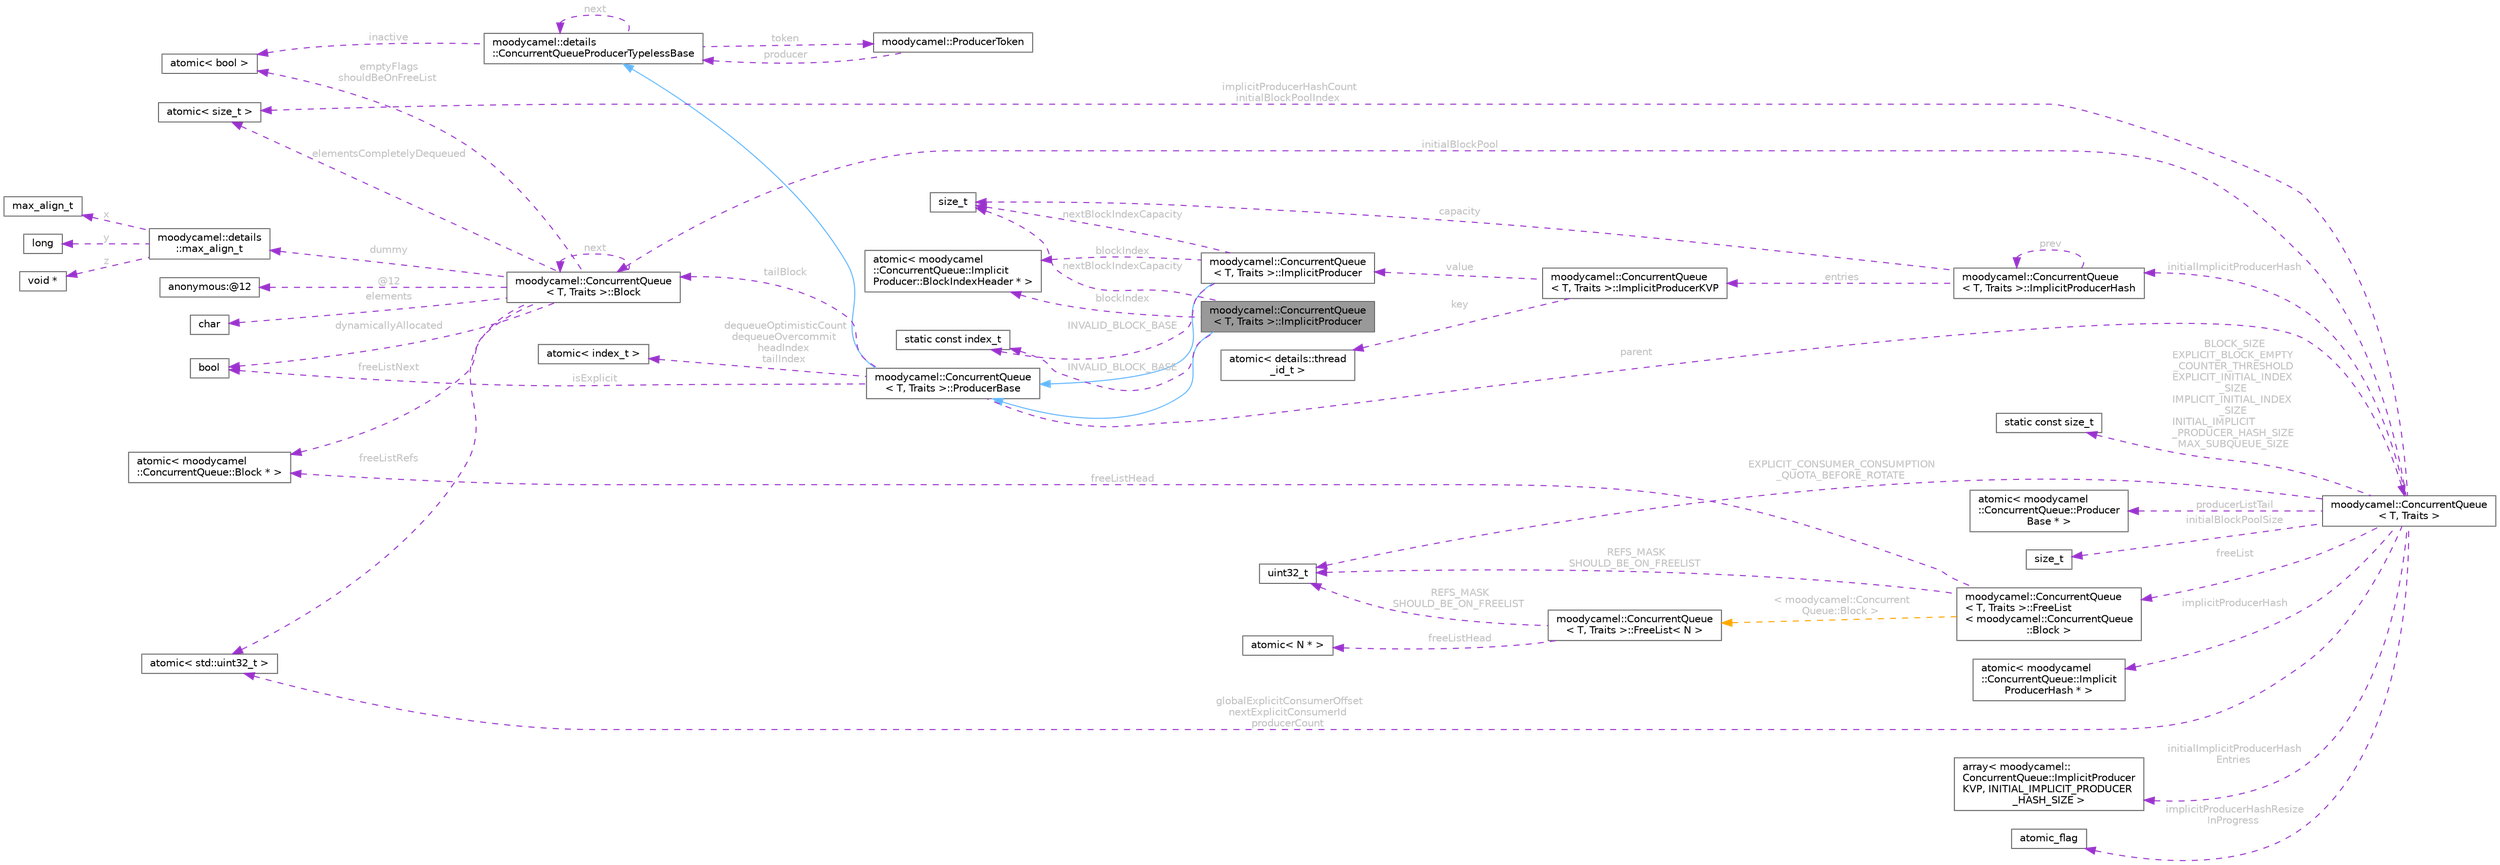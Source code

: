 digraph "moodycamel::ConcurrentQueue&lt; T, Traits &gt;::ImplicitProducer"
{
 // INTERACTIVE_SVG=YES
 // LATEX_PDF_SIZE
  bgcolor="transparent";
  edge [fontname=Helvetica,fontsize=10,labelfontname=Helvetica,labelfontsize=10];
  node [fontname=Helvetica,fontsize=10,shape=box,height=0.2,width=0.4];
  rankdir="LR";
  Node1 [id="Node000001",label="moodycamel::ConcurrentQueue\l\< T, Traits \>::ImplicitProducer",height=0.2,width=0.4,color="gray40", fillcolor="grey60", style="filled", fontcolor="black",tooltip=" "];
  Node2 -> Node1 [id="edge1_Node000001_Node000002",dir="back",color="steelblue1",style="solid",tooltip=" "];
  Node2 [id="Node000002",label="moodycamel::ConcurrentQueue\l\< T, Traits \>::ProducerBase",height=0.2,width=0.4,color="gray40", fillcolor="white", style="filled",URL="$d4/dea/structmoodycamel_1_1ConcurrentQueue_1_1ProducerBase.html",tooltip=" "];
  Node3 -> Node2 [id="edge2_Node000002_Node000003",dir="back",color="steelblue1",style="solid",tooltip=" "];
  Node3 [id="Node000003",label="moodycamel::details\l::ConcurrentQueueProducerTypelessBase",height=0.2,width=0.4,color="gray40", fillcolor="white", style="filled",URL="$d2/ddf/structmoodycamel_1_1details_1_1ConcurrentQueueProducerTypelessBase.html",tooltip=" "];
  Node3 -> Node3 [id="edge3_Node000003_Node000003",dir="back",color="darkorchid3",style="dashed",tooltip=" ",label=" next",fontcolor="grey" ];
  Node4 -> Node3 [id="edge4_Node000003_Node000004",dir="back",color="darkorchid3",style="dashed",tooltip=" ",label=" inactive",fontcolor="grey" ];
  Node4 [id="Node000004",label="atomic\< bool \>",height=0.2,width=0.4,color="gray40", fillcolor="white", style="filled",tooltip=" "];
  Node5 -> Node3 [id="edge5_Node000003_Node000005",dir="back",color="darkorchid3",style="dashed",tooltip=" ",label=" token",fontcolor="grey" ];
  Node5 [id="Node000005",label="moodycamel::ProducerToken",height=0.2,width=0.4,color="gray40", fillcolor="white", style="filled",URL="$d1/dbb/structmoodycamel_1_1ProducerToken.html",tooltip=" "];
  Node3 -> Node5 [id="edge6_Node000005_Node000003",dir="back",color="darkorchid3",style="dashed",tooltip=" ",label=" producer",fontcolor="grey" ];
  Node6 -> Node2 [id="edge7_Node000002_Node000006",dir="back",color="darkorchid3",style="dashed",tooltip=" ",label=" dequeueOptimisticCount\ndequeueOvercommit\nheadIndex\ntailIndex",fontcolor="grey" ];
  Node6 [id="Node000006",label="atomic\< index_t \>",height=0.2,width=0.4,color="gray40", fillcolor="white", style="filled",tooltip=" "];
  Node7 -> Node2 [id="edge8_Node000002_Node000007",dir="back",color="darkorchid3",style="dashed",tooltip=" ",label=" tailBlock",fontcolor="grey" ];
  Node7 [id="Node000007",label="moodycamel::ConcurrentQueue\l\< T, Traits \>::Block",height=0.2,width=0.4,color="gray40", fillcolor="white", style="filled",URL="$dc/dde/structmoodycamel_1_1ConcurrentQueue_1_1Block.html",tooltip=" "];
  Node8 -> Node7 [id="edge9_Node000007_Node000008",dir="back",color="darkorchid3",style="dashed",tooltip=" ",label=" elements",fontcolor="grey" ];
  Node8 [id="Node000008",label="char",height=0.2,width=0.4,color="gray40", fillcolor="white", style="filled",tooltip=" "];
  Node9 -> Node7 [id="edge10_Node000007_Node000009",dir="back",color="darkorchid3",style="dashed",tooltip=" ",label=" dummy",fontcolor="grey" ];
  Node9 [id="Node000009",label="moodycamel::details\l::max_align_t",height=0.2,width=0.4,color="gray40", fillcolor="white", style="filled",URL="$d9/d3b/unionmoodycamel_1_1details_1_1max__align__t.html",tooltip=" "];
  Node10 -> Node9 [id="edge11_Node000009_Node000010",dir="back",color="darkorchid3",style="dashed",tooltip=" ",label=" x",fontcolor="grey" ];
  Node10 [id="Node000010",label="max_align_t",height=0.2,width=0.4,color="gray40", fillcolor="white", style="filled",tooltip=" "];
  Node11 -> Node9 [id="edge12_Node000009_Node000011",dir="back",color="darkorchid3",style="dashed",tooltip=" ",label=" y",fontcolor="grey" ];
  Node11 [id="Node000011",label="long",height=0.2,width=0.4,color="gray40", fillcolor="white", style="filled",tooltip=" "];
  Node12 -> Node9 [id="edge13_Node000009_Node000012",dir="back",color="darkorchid3",style="dashed",tooltip=" ",label=" z",fontcolor="grey" ];
  Node12 [id="Node000012",label="void *",height=0.2,width=0.4,color="gray40", fillcolor="white", style="filled",tooltip=" "];
  Node13 -> Node7 [id="edge14_Node000007_Node000013",dir="back",color="darkorchid3",style="dashed",tooltip=" ",label=" @12",fontcolor="grey" ];
  Node13 [id="Node000013",label="anonymous:@12",height=0.2,width=0.4,color="gray40", fillcolor="white", style="filled",tooltip=" "];
  Node7 -> Node7 [id="edge15_Node000007_Node000007",dir="back",color="darkorchid3",style="dashed",tooltip=" ",label=" next",fontcolor="grey" ];
  Node14 -> Node7 [id="edge16_Node000007_Node000014",dir="back",color="darkorchid3",style="dashed",tooltip=" ",label=" elementsCompletelyDequeued",fontcolor="grey" ];
  Node14 [id="Node000014",label="atomic\< size_t \>",height=0.2,width=0.4,color="gray40", fillcolor="white", style="filled",tooltip=" "];
  Node4 -> Node7 [id="edge17_Node000007_Node000004",dir="back",color="darkorchid3",style="dashed",tooltip=" ",label=" emptyFlags\nshouldBeOnFreeList",fontcolor="grey" ];
  Node15 -> Node7 [id="edge18_Node000007_Node000015",dir="back",color="darkorchid3",style="dashed",tooltip=" ",label=" freeListRefs",fontcolor="grey" ];
  Node15 [id="Node000015",label="atomic\< std::uint32_t \>",height=0.2,width=0.4,color="gray40", fillcolor="white", style="filled",tooltip=" "];
  Node16 -> Node7 [id="edge19_Node000007_Node000016",dir="back",color="darkorchid3",style="dashed",tooltip=" ",label=" freeListNext",fontcolor="grey" ];
  Node16 [id="Node000016",label="atomic\< moodycamel\l::ConcurrentQueue::Block * \>",height=0.2,width=0.4,color="gray40", fillcolor="white", style="filled",tooltip=" "];
  Node17 -> Node7 [id="edge20_Node000007_Node000017",dir="back",color="darkorchid3",style="dashed",tooltip=" ",label=" dynamicallyAllocated",fontcolor="grey" ];
  Node17 [id="Node000017",label="bool",height=0.2,width=0.4,color="gray40", fillcolor="white", style="filled",tooltip=" "];
  Node17 -> Node2 [id="edge21_Node000002_Node000017",dir="back",color="darkorchid3",style="dashed",tooltip=" ",label=" isExplicit",fontcolor="grey" ];
  Node18 -> Node2 [id="edge22_Node000002_Node000018",dir="back",color="darkorchid3",style="dashed",tooltip=" ",label=" parent",fontcolor="grey" ];
  Node18 [id="Node000018",label="moodycamel::ConcurrentQueue\l\< T, Traits \>",height=0.2,width=0.4,color="gray40", fillcolor="white", style="filled",URL="$d8/dc8/classmoodycamel_1_1ConcurrentQueue.html",tooltip=" "];
  Node19 -> Node18 [id="edge23_Node000018_Node000019",dir="back",color="darkorchid3",style="dashed",tooltip=" ",label=" BLOCK_SIZE\nEXPLICIT_BLOCK_EMPTY\l_COUNTER_THRESHOLD\nEXPLICIT_INITIAL_INDEX\l_SIZE\nIMPLICIT_INITIAL_INDEX\l_SIZE\nINITIAL_IMPLICIT\l_PRODUCER_HASH_SIZE\nMAX_SUBQUEUE_SIZE",fontcolor="grey" ];
  Node19 [id="Node000019",label="static const size_t",height=0.2,width=0.4,color="gray40", fillcolor="white", style="filled",tooltip=" "];
  Node20 -> Node18 [id="edge24_Node000018_Node000020",dir="back",color="darkorchid3",style="dashed",tooltip=" ",label=" EXPLICIT_CONSUMER_CONSUMPTION\l_QUOTA_BEFORE_ROTATE",fontcolor="grey" ];
  Node20 [id="Node000020",label="uint32_t",height=0.2,width=0.4,color="gray40", fillcolor="white", style="filled",tooltip=" "];
  Node21 -> Node18 [id="edge25_Node000018_Node000021",dir="back",color="darkorchid3",style="dashed",tooltip=" ",label=" producerListTail",fontcolor="grey" ];
  Node21 [id="Node000021",label="atomic\< moodycamel\l::ConcurrentQueue::Producer\lBase * \>",height=0.2,width=0.4,color="gray40", fillcolor="white", style="filled",tooltip=" "];
  Node15 -> Node18 [id="edge26_Node000018_Node000015",dir="back",color="darkorchid3",style="dashed",tooltip=" ",label=" globalExplicitConsumerOffset\nnextExplicitConsumerId\nproducerCount",fontcolor="grey" ];
  Node14 -> Node18 [id="edge27_Node000018_Node000014",dir="back",color="darkorchid3",style="dashed",tooltip=" ",label=" implicitProducerHashCount\ninitialBlockPoolIndex",fontcolor="grey" ];
  Node7 -> Node18 [id="edge28_Node000018_Node000007",dir="back",color="darkorchid3",style="dashed",tooltip=" ",label=" initialBlockPool",fontcolor="grey" ];
  Node22 -> Node18 [id="edge29_Node000018_Node000022",dir="back",color="darkorchid3",style="dashed",tooltip=" ",label=" initialBlockPoolSize",fontcolor="grey" ];
  Node22 [id="Node000022",label="size_t",height=0.2,width=0.4,color="gray40", fillcolor="white", style="filled",tooltip=" "];
  Node23 -> Node18 [id="edge30_Node000018_Node000023",dir="back",color="darkorchid3",style="dashed",tooltip=" ",label=" freeList",fontcolor="grey" ];
  Node23 [id="Node000023",label="moodycamel::ConcurrentQueue\l\< T, Traits \>::FreeList\l\< moodycamel::ConcurrentQueue\l::Block \>",height=0.2,width=0.4,color="gray40", fillcolor="white", style="filled",URL="$db/d08/structmoodycamel_1_1ConcurrentQueue_1_1FreeList.html",tooltip=" "];
  Node16 -> Node23 [id="edge31_Node000023_Node000016",dir="back",color="darkorchid3",style="dashed",tooltip=" ",label=" freeListHead",fontcolor="grey" ];
  Node20 -> Node23 [id="edge32_Node000023_Node000020",dir="back",color="darkorchid3",style="dashed",tooltip=" ",label=" REFS_MASK\nSHOULD_BE_ON_FREELIST",fontcolor="grey" ];
  Node24 -> Node23 [id="edge33_Node000023_Node000024",dir="back",color="orange",style="dashed",tooltip=" ",label=" \< moodycamel::Concurrent\lQueue::Block \>",fontcolor="grey" ];
  Node24 [id="Node000024",label="moodycamel::ConcurrentQueue\l\< T, Traits \>::FreeList\< N \>",height=0.2,width=0.4,color="gray40", fillcolor="white", style="filled",URL="$db/d08/structmoodycamel_1_1ConcurrentQueue_1_1FreeList.html",tooltip=" "];
  Node25 -> Node24 [id="edge34_Node000024_Node000025",dir="back",color="darkorchid3",style="dashed",tooltip=" ",label=" freeListHead",fontcolor="grey" ];
  Node25 [id="Node000025",label="atomic\< N * \>",height=0.2,width=0.4,color="gray40", fillcolor="white", style="filled",tooltip=" "];
  Node20 -> Node24 [id="edge35_Node000024_Node000020",dir="back",color="darkorchid3",style="dashed",tooltip=" ",label=" REFS_MASK\nSHOULD_BE_ON_FREELIST",fontcolor="grey" ];
  Node26 -> Node18 [id="edge36_Node000018_Node000026",dir="back",color="darkorchid3",style="dashed",tooltip=" ",label=" implicitProducerHash",fontcolor="grey" ];
  Node26 [id="Node000026",label="atomic\< moodycamel\l::ConcurrentQueue::Implicit\lProducerHash * \>",height=0.2,width=0.4,color="gray40", fillcolor="white", style="filled",tooltip=" "];
  Node27 -> Node18 [id="edge37_Node000018_Node000027",dir="back",color="darkorchid3",style="dashed",tooltip=" ",label=" initialImplicitProducerHash",fontcolor="grey" ];
  Node27 [id="Node000027",label="moodycamel::ConcurrentQueue\l\< T, Traits \>::ImplicitProducerHash",height=0.2,width=0.4,color="gray40", fillcolor="white", style="filled",URL="$d8/d1f/structmoodycamel_1_1ConcurrentQueue_1_1ImplicitProducerHash.html",tooltip=" "];
  Node28 -> Node27 [id="edge38_Node000027_Node000028",dir="back",color="darkorchid3",style="dashed",tooltip=" ",label=" capacity",fontcolor="grey" ];
  Node28 [id="Node000028",label="size_t",height=0.2,width=0.4,color="gray40", fillcolor="white", style="filled",tooltip=" "];
  Node29 -> Node27 [id="edge39_Node000027_Node000029",dir="back",color="darkorchid3",style="dashed",tooltip=" ",label=" entries",fontcolor="grey" ];
  Node29 [id="Node000029",label="moodycamel::ConcurrentQueue\l\< T, Traits \>::ImplicitProducerKVP",height=0.2,width=0.4,color="gray40", fillcolor="white", style="filled",URL="$d3/dde/structmoodycamel_1_1ConcurrentQueue_1_1ImplicitProducerKVP.html",tooltip=" "];
  Node30 -> Node29 [id="edge40_Node000029_Node000030",dir="back",color="darkorchid3",style="dashed",tooltip=" ",label=" key",fontcolor="grey" ];
  Node30 [id="Node000030",label="atomic\< details::thread\l_id_t \>",height=0.2,width=0.4,color="gray40", fillcolor="white", style="filled",tooltip=" "];
  Node31 -> Node29 [id="edge41_Node000029_Node000031",dir="back",color="darkorchid3",style="dashed",tooltip=" ",label=" value",fontcolor="grey" ];
  Node31 [id="Node000031",label="moodycamel::ConcurrentQueue\l\< T, Traits \>::ImplicitProducer",height=0.2,width=0.4,color="gray40", fillcolor="white", style="filled",URL="$d4/d1f/structmoodycamel_1_1ConcurrentQueue_1_1ImplicitProducer.html",tooltip=" "];
  Node2 -> Node31 [id="edge42_Node000031_Node000002",dir="back",color="steelblue1",style="solid",tooltip=" "];
  Node32 -> Node31 [id="edge43_Node000031_Node000032",dir="back",color="darkorchid3",style="dashed",tooltip=" ",label=" INVALID_BLOCK_BASE",fontcolor="grey" ];
  Node32 [id="Node000032",label="static const index_t",height=0.2,width=0.4,color="gray40", fillcolor="white", style="filled",tooltip=" "];
  Node28 -> Node31 [id="edge44_Node000031_Node000028",dir="back",color="darkorchid3",style="dashed",tooltip=" ",label=" nextBlockIndexCapacity",fontcolor="grey" ];
  Node33 -> Node31 [id="edge45_Node000031_Node000033",dir="back",color="darkorchid3",style="dashed",tooltip=" ",label=" blockIndex",fontcolor="grey" ];
  Node33 [id="Node000033",label="atomic\< moodycamel\l::ConcurrentQueue::Implicit\lProducer::BlockIndexHeader * \>",height=0.2,width=0.4,color="gray40", fillcolor="white", style="filled",tooltip=" "];
  Node27 -> Node27 [id="edge46_Node000027_Node000027",dir="back",color="darkorchid3",style="dashed",tooltip=" ",label=" prev",fontcolor="grey" ];
  Node34 -> Node18 [id="edge47_Node000018_Node000034",dir="back",color="darkorchid3",style="dashed",tooltip=" ",label=" initialImplicitProducerHash\lEntries",fontcolor="grey" ];
  Node34 [id="Node000034",label="array\< moodycamel::\lConcurrentQueue::ImplicitProducer\lKVP, INITIAL_IMPLICIT_PRODUCER\l_HASH_SIZE \>",height=0.2,width=0.4,color="gray40", fillcolor="white", style="filled",tooltip=" "];
  Node35 -> Node18 [id="edge48_Node000018_Node000035",dir="back",color="darkorchid3",style="dashed",tooltip=" ",label=" implicitProducerHashResize\lInProgress",fontcolor="grey" ];
  Node35 [id="Node000035",label="atomic_flag",height=0.2,width=0.4,color="gray40", fillcolor="white", style="filled",tooltip=" "];
  Node32 -> Node1 [id="edge49_Node000001_Node000032",dir="back",color="darkorchid3",style="dashed",tooltip=" ",label=" INVALID_BLOCK_BASE",fontcolor="grey" ];
  Node28 -> Node1 [id="edge50_Node000001_Node000028",dir="back",color="darkorchid3",style="dashed",tooltip=" ",label=" nextBlockIndexCapacity",fontcolor="grey" ];
  Node33 -> Node1 [id="edge51_Node000001_Node000033",dir="back",color="darkorchid3",style="dashed",tooltip=" ",label=" blockIndex",fontcolor="grey" ];
}
